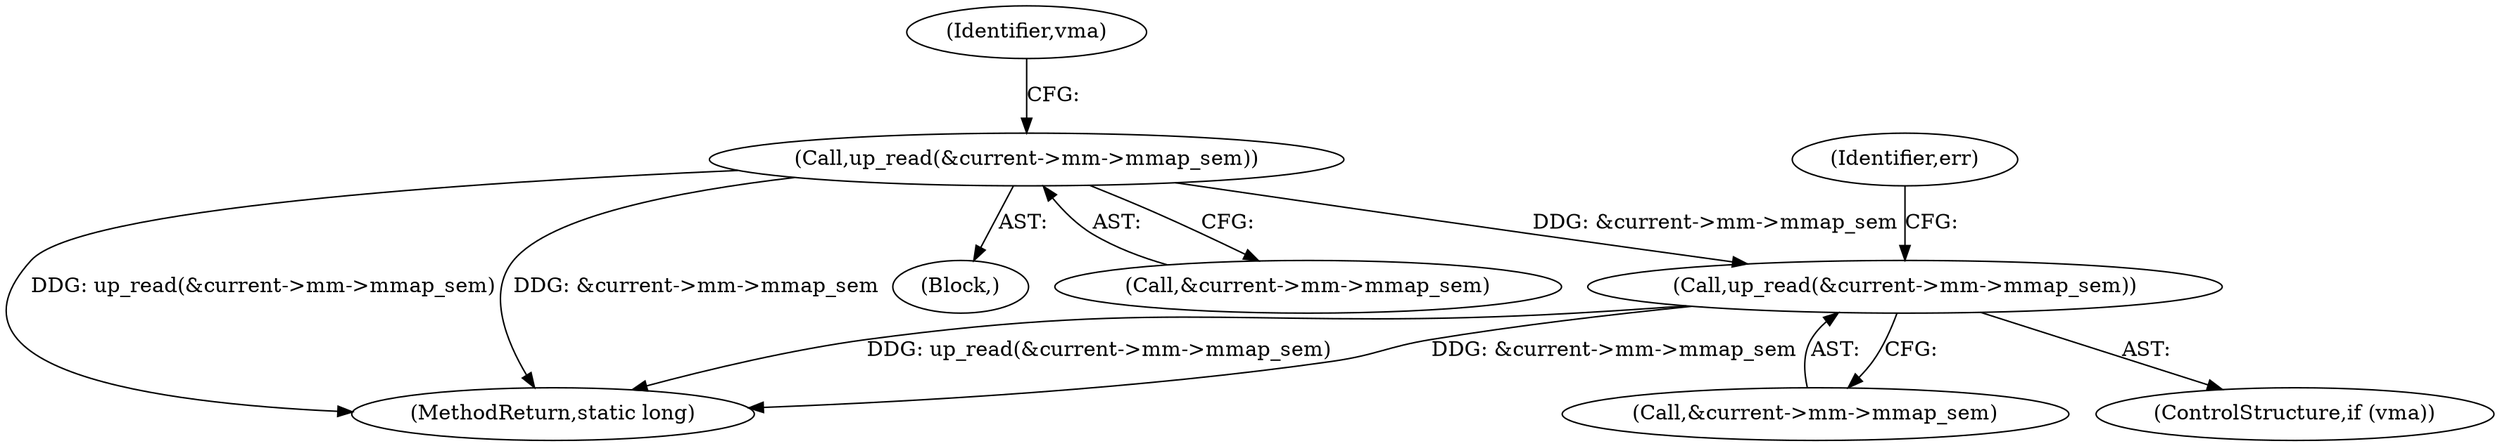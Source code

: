 digraph "0_linux_73223e4e2e3867ebf033a5a8eb2e5df0158ccc99@API" {
"1000314" [label="(Call,up_read(&current->mm->mmap_sem))"];
"1000356" [label="(Call,up_read(&current->mm->mmap_sem))"];
"1000322" [label="(Identifier,vma)"];
"1000354" [label="(ControlStructure,if (vma))"];
"1000365" [label="(MethodReturn,static long)"];
"1000314" [label="(Call,up_read(&current->mm->mmap_sem))"];
"1000313" [label="(Block,)"];
"1000357" [label="(Call,&current->mm->mmap_sem)"];
"1000315" [label="(Call,&current->mm->mmap_sem)"];
"1000364" [label="(Identifier,err)"];
"1000356" [label="(Call,up_read(&current->mm->mmap_sem))"];
"1000314" -> "1000313"  [label="AST: "];
"1000314" -> "1000315"  [label="CFG: "];
"1000315" -> "1000314"  [label="AST: "];
"1000322" -> "1000314"  [label="CFG: "];
"1000314" -> "1000365"  [label="DDG: &current->mm->mmap_sem"];
"1000314" -> "1000365"  [label="DDG: up_read(&current->mm->mmap_sem)"];
"1000314" -> "1000356"  [label="DDG: &current->mm->mmap_sem"];
"1000356" -> "1000354"  [label="AST: "];
"1000356" -> "1000357"  [label="CFG: "];
"1000357" -> "1000356"  [label="AST: "];
"1000364" -> "1000356"  [label="CFG: "];
"1000356" -> "1000365"  [label="DDG: up_read(&current->mm->mmap_sem)"];
"1000356" -> "1000365"  [label="DDG: &current->mm->mmap_sem"];
}

